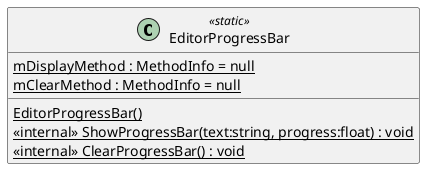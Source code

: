@startuml
class EditorProgressBar <<static>> {
    {static} EditorProgressBar()
    <<internal>> {static} ShowProgressBar(text:string, progress:float) : void
    <<internal>> {static} ClearProgressBar() : void
    {static} mDisplayMethod : MethodInfo = null
    {static} mClearMethod : MethodInfo = null
}
@enduml
